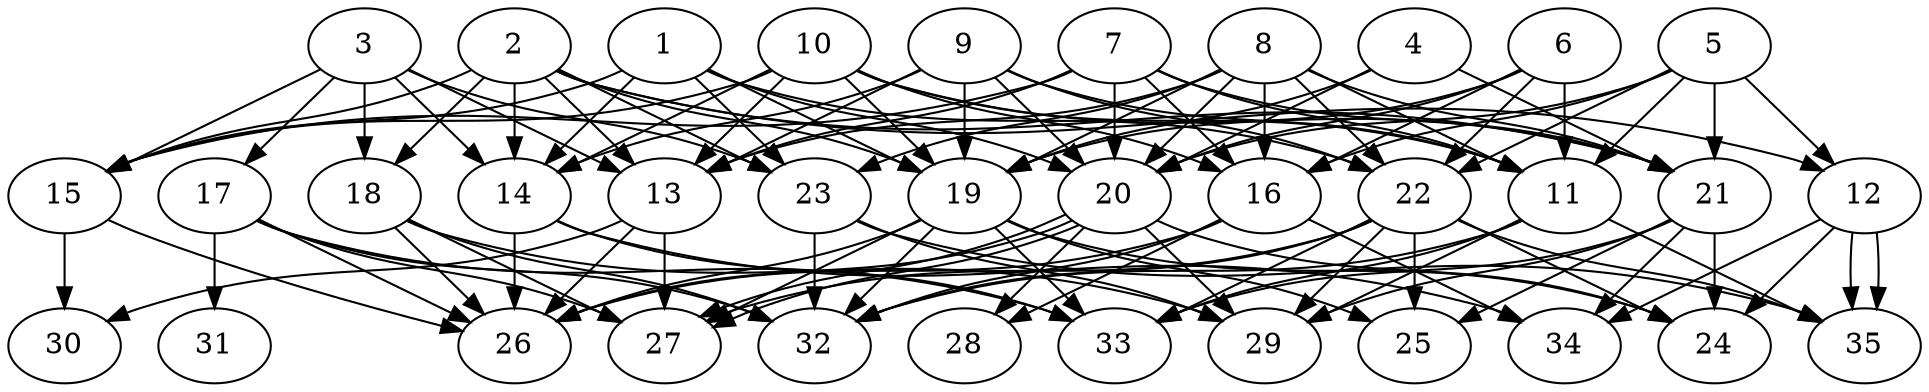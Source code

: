 // DAG automatically generated by daggen at Thu Oct  3 14:05:36 2019
// ./daggen --dot -n 35 --ccr 0.4 --fat 0.7 --regular 0.7 --density 0.7 --mindata 5242880 --maxdata 52428800 
digraph G {
  1 [size="104204800", alpha="0.06", expect_size="41681920"] 
  1 -> 14 [size ="41681920"]
  1 -> 15 [size ="41681920"]
  1 -> 19 [size ="41681920"]
  1 -> 20 [size ="41681920"]
  1 -> 22 [size ="41681920"]
  1 -> 23 [size ="41681920"]
  2 [size="44623360", alpha="0.00", expect_size="17849344"] 
  2 -> 12 [size ="17849344"]
  2 -> 13 [size ="17849344"]
  2 -> 14 [size ="17849344"]
  2 -> 15 [size ="17849344"]
  2 -> 18 [size ="17849344"]
  2 -> 19 [size ="17849344"]
  2 -> 21 [size ="17849344"]
  2 -> 23 [size ="17849344"]
  3 [size="99417600", alpha="0.08", expect_size="39767040"] 
  3 -> 13 [size ="39767040"]
  3 -> 14 [size ="39767040"]
  3 -> 15 [size ="39767040"]
  3 -> 17 [size ="39767040"]
  3 -> 18 [size ="39767040"]
  3 -> 23 [size ="39767040"]
  4 [size="66429440", alpha="0.16", expect_size="26571776"] 
  4 -> 19 [size ="26571776"]
  4 -> 20 [size ="26571776"]
  4 -> 21 [size ="26571776"]
  5 [size="103226880", alpha="0.15", expect_size="41290752"] 
  5 -> 11 [size ="41290752"]
  5 -> 12 [size ="41290752"]
  5 -> 16 [size ="41290752"]
  5 -> 20 [size ="41290752"]
  5 -> 21 [size ="41290752"]
  5 -> 22 [size ="41290752"]
  6 [size="128337920", alpha="0.03", expect_size="51335168"] 
  6 -> 11 [size ="51335168"]
  6 -> 16 [size ="51335168"]
  6 -> 19 [size ="51335168"]
  6 -> 20 [size ="51335168"]
  6 -> 22 [size ="51335168"]
  7 [size="67381760", alpha="0.13", expect_size="26952704"] 
  7 -> 11 [size ="26952704"]
  7 -> 13 [size ="26952704"]
  7 -> 15 [size ="26952704"]
  7 -> 16 [size ="26952704"]
  7 -> 20 [size ="26952704"]
  7 -> 21 [size ="26952704"]
  8 [size="26334720", alpha="0.11", expect_size="10533888"] 
  8 -> 11 [size ="10533888"]
  8 -> 13 [size ="10533888"]
  8 -> 16 [size ="10533888"]
  8 -> 19 [size ="10533888"]
  8 -> 20 [size ="10533888"]
  8 -> 21 [size ="10533888"]
  8 -> 22 [size ="10533888"]
  8 -> 23 [size ="10533888"]
  9 [size="36044800", alpha="0.04", expect_size="14417920"] 
  9 -> 11 [size ="14417920"]
  9 -> 13 [size ="14417920"]
  9 -> 14 [size ="14417920"]
  9 -> 19 [size ="14417920"]
  9 -> 20 [size ="14417920"]
  9 -> 22 [size ="14417920"]
  10 [size="37145600", alpha="0.18", expect_size="14858240"] 
  10 -> 11 [size ="14858240"]
  10 -> 13 [size ="14858240"]
  10 -> 14 [size ="14858240"]
  10 -> 15 [size ="14858240"]
  10 -> 16 [size ="14858240"]
  10 -> 19 [size ="14858240"]
  10 -> 21 [size ="14858240"]
  11 [size="127216640", alpha="0.04", expect_size="50886656"] 
  11 -> 29 [size ="50886656"]
  11 -> 32 [size ="50886656"]
  11 -> 33 [size ="50886656"]
  11 -> 35 [size ="50886656"]
  12 [size="47083520", alpha="0.06", expect_size="18833408"] 
  12 -> 24 [size ="18833408"]
  12 -> 34 [size ="18833408"]
  12 -> 35 [size ="18833408"]
  12 -> 35 [size ="18833408"]
  13 [size="48729600", alpha="0.05", expect_size="19491840"] 
  13 -> 26 [size ="19491840"]
  13 -> 27 [size ="19491840"]
  13 -> 30 [size ="19491840"]
  14 [size="97274880", alpha="0.17", expect_size="38909952"] 
  14 -> 26 [size ="38909952"]
  14 -> 33 [size ="38909952"]
  14 -> 34 [size ="38909952"]
  15 [size="75875840", alpha="0.17", expect_size="30350336"] 
  15 -> 26 [size ="30350336"]
  15 -> 30 [size ="30350336"]
  16 [size="46110720", alpha="0.07", expect_size="18444288"] 
  16 -> 26 [size ="18444288"]
  16 -> 28 [size ="18444288"]
  16 -> 32 [size ="18444288"]
  16 -> 34 [size ="18444288"]
  17 [size="66603520", alpha="0.02", expect_size="26641408"] 
  17 -> 26 [size ="26641408"]
  17 -> 27 [size ="26641408"]
  17 -> 31 [size ="26641408"]
  17 -> 32 [size ="26641408"]
  17 -> 33 [size ="26641408"]
  18 [size="23173120", alpha="0.19", expect_size="9269248"] 
  18 -> 26 [size ="9269248"]
  18 -> 27 [size ="9269248"]
  18 -> 29 [size ="9269248"]
  18 -> 32 [size ="9269248"]
  19 [size="88599040", alpha="0.13", expect_size="35439616"] 
  19 -> 24 [size ="35439616"]
  19 -> 25 [size ="35439616"]
  19 -> 26 [size ="35439616"]
  19 -> 27 [size ="35439616"]
  19 -> 32 [size ="35439616"]
  19 -> 33 [size ="35439616"]
  20 [size="109690880", alpha="0.12", expect_size="43876352"] 
  20 -> 24 [size ="43876352"]
  20 -> 26 [size ="43876352"]
  20 -> 27 [size ="43876352"]
  20 -> 27 [size ="43876352"]
  20 -> 28 [size ="43876352"]
  20 -> 29 [size ="43876352"]
  21 [size="100085760", alpha="0.07", expect_size="40034304"] 
  21 -> 24 [size ="40034304"]
  21 -> 25 [size ="40034304"]
  21 -> 29 [size ="40034304"]
  21 -> 33 [size ="40034304"]
  21 -> 34 [size ="40034304"]
  22 [size="123008000", alpha="0.08", expect_size="49203200"] 
  22 -> 24 [size ="49203200"]
  22 -> 25 [size ="49203200"]
  22 -> 27 [size ="49203200"]
  22 -> 29 [size ="49203200"]
  22 -> 32 [size ="49203200"]
  22 -> 33 [size ="49203200"]
  22 -> 35 [size ="49203200"]
  23 [size="39116800", alpha="0.03", expect_size="15646720"] 
  23 -> 29 [size ="15646720"]
  23 -> 32 [size ="15646720"]
  23 -> 35 [size ="15646720"]
  24 [size="65894400", alpha="0.07", expect_size="26357760"] 
  25 [size="47733760", alpha="0.06", expect_size="19093504"] 
  26 [size="29550080", alpha="0.05", expect_size="11820032"] 
  27 [size="70287360", alpha="0.13", expect_size="28114944"] 
  28 [size="80542720", alpha="0.04", expect_size="32217088"] 
  29 [size="75845120", alpha="0.18", expect_size="30338048"] 
  30 [size="32865280", alpha="0.16", expect_size="13146112"] 
  31 [size="105702400", alpha="0.14", expect_size="42280960"] 
  32 [size="31559680", alpha="0.17", expect_size="12623872"] 
  33 [size="77880320", alpha="0.07", expect_size="31152128"] 
  34 [size="95052800", alpha="0.11", expect_size="38021120"] 
  35 [size="18432000", alpha="0.05", expect_size="7372800"] 
}
